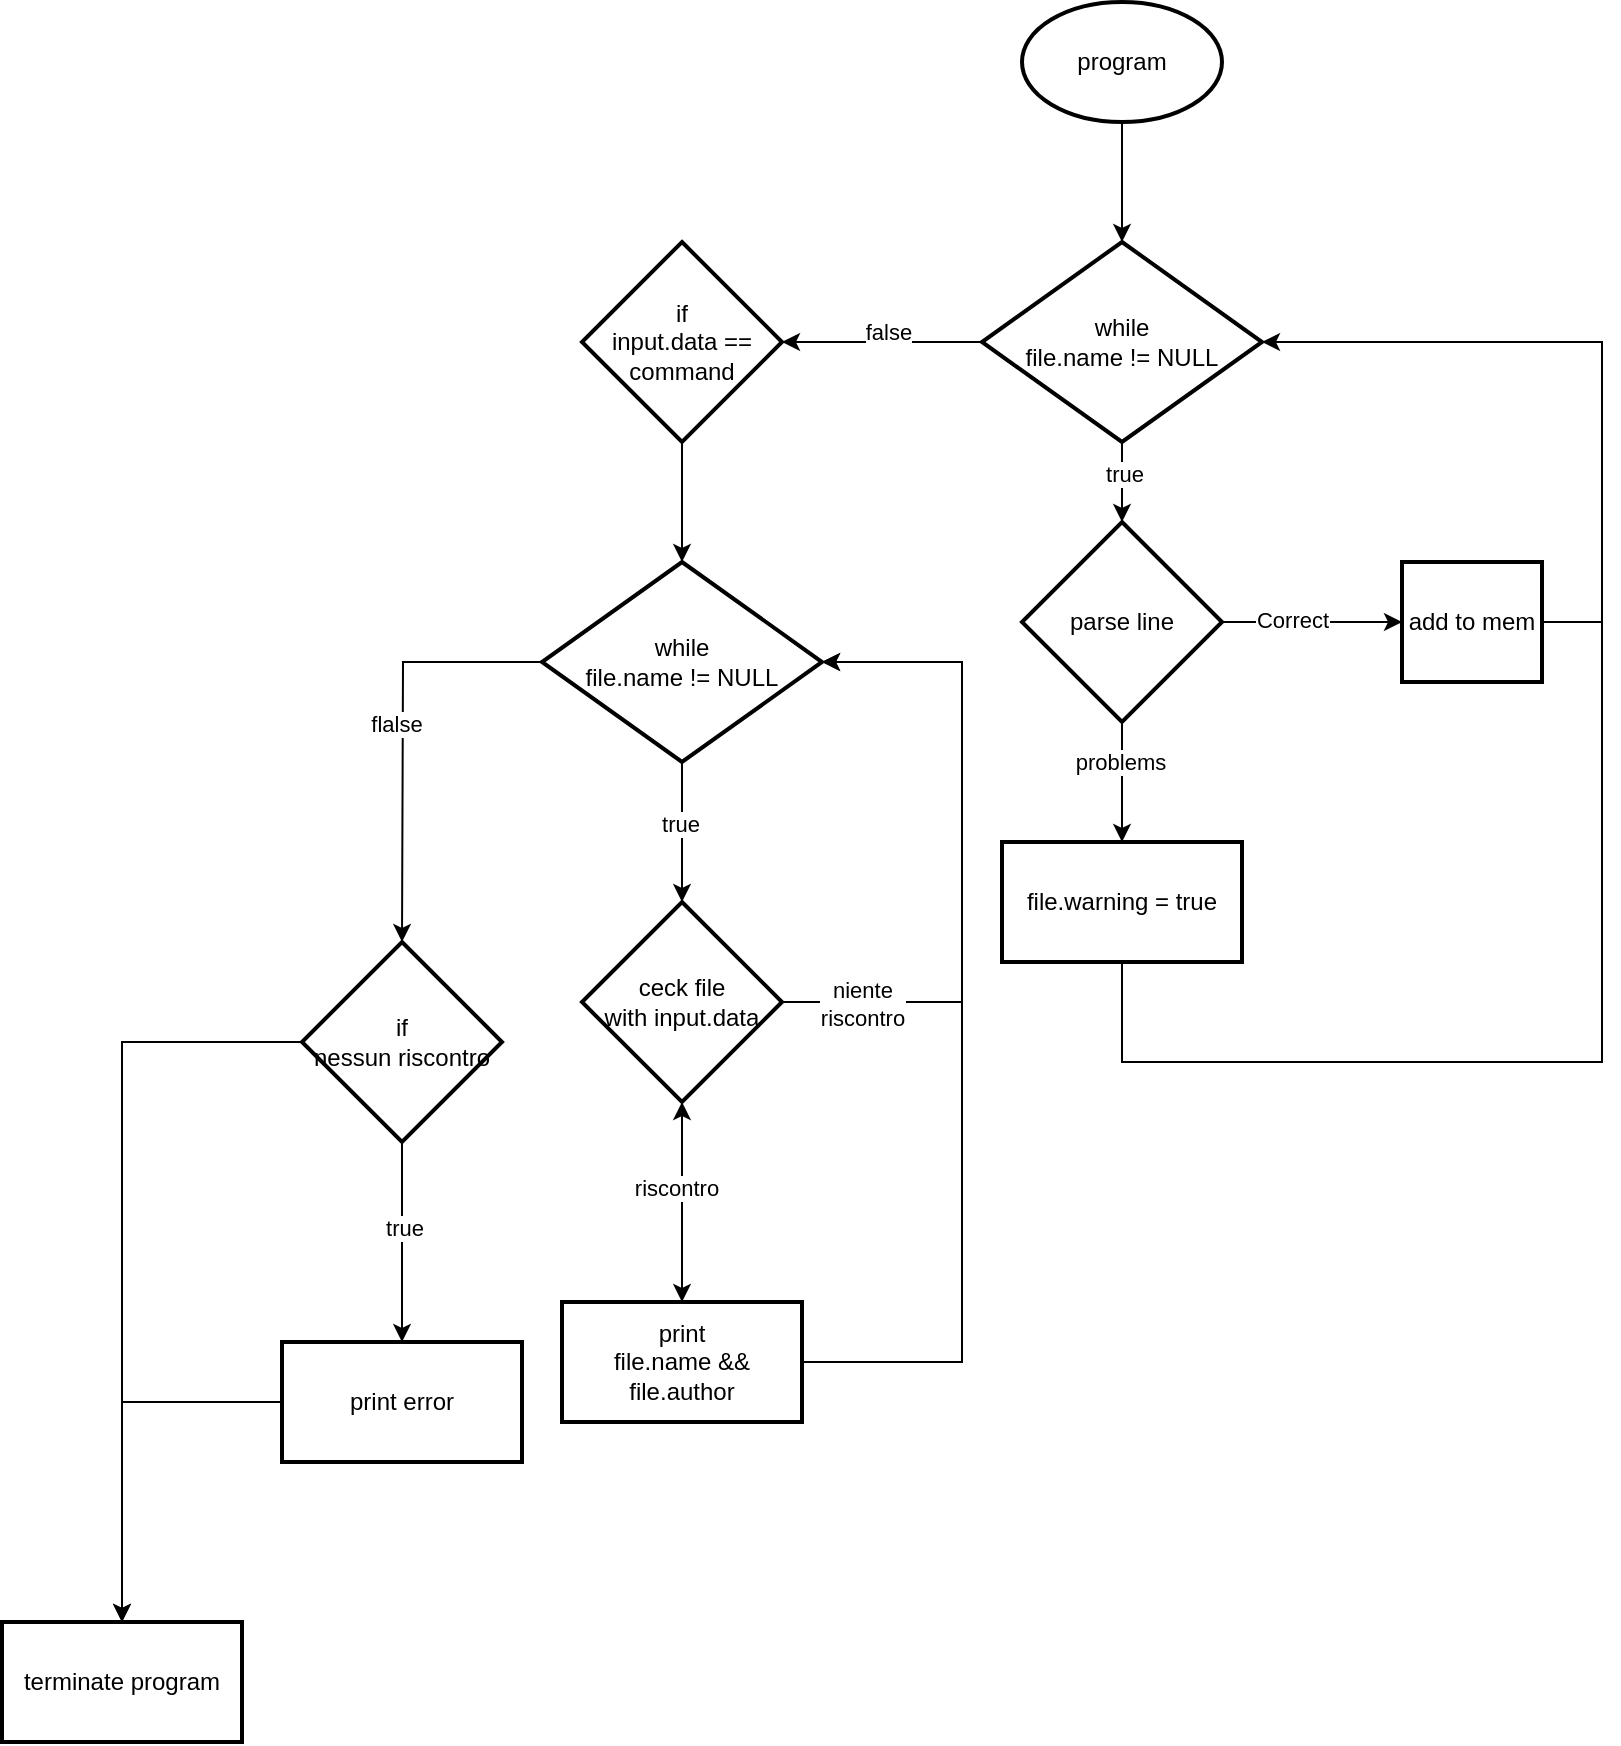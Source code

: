 <mxfile version="27.1.6">
  <diagram name="Page-1" id="688S1bulYXLg9qyN2jvg">
    <mxGraphModel dx="1614" dy="1557" grid="1" gridSize="10" guides="1" tooltips="1" connect="1" arrows="1" fold="1" page="1" pageScale="1" pageWidth="850" pageHeight="1100" math="0" shadow="0">
      <root>
        <mxCell id="0" />
        <mxCell id="1" parent="0" />
        <mxCell id="E5J5hMfUl2bYmEIMIdLP-15" value="" style="edgeStyle=orthogonalEdgeStyle;rounded=0;orthogonalLoop=1;jettySize=auto;html=1;entryX=0.5;entryY=0;entryDx=0;entryDy=0;entryPerimeter=0;" edge="1" parent="1" source="E5J5hMfUl2bYmEIMIdLP-8" target="E5J5hMfUl2bYmEIMIdLP-46">
          <mxGeometry relative="1" as="geometry">
            <mxPoint x="580" y="240" as="targetPoint" />
          </mxGeometry>
        </mxCell>
        <mxCell id="E5J5hMfUl2bYmEIMIdLP-8" value="program" style="strokeWidth=2;html=1;shape=mxgraph.flowchart.start_1;whiteSpace=wrap;" vertex="1" parent="1">
          <mxGeometry x="530" y="100" width="100" height="60" as="geometry" />
        </mxCell>
        <mxCell id="E5J5hMfUl2bYmEIMIdLP-17" value="" style="edgeStyle=orthogonalEdgeStyle;rounded=0;orthogonalLoop=1;jettySize=auto;html=1;" edge="1" parent="1" source="E5J5hMfUl2bYmEIMIdLP-41">
          <mxGeometry relative="1" as="geometry">
            <mxPoint x="580" y="380" as="targetPoint" />
          </mxGeometry>
        </mxCell>
        <mxCell id="E5J5hMfUl2bYmEIMIdLP-38" style="edgeStyle=orthogonalEdgeStyle;rounded=0;orthogonalLoop=1;jettySize=auto;html=1;exitX=0;exitY=0.5;exitDx=0;exitDy=0;exitPerimeter=0;" edge="1" parent="1" source="E5J5hMfUl2bYmEIMIdLP-46">
          <mxGeometry relative="1" as="geometry">
            <mxPoint x="520" y="270" as="sourcePoint" />
            <mxPoint x="410" y="270" as="targetPoint" />
            <Array as="points">
              <mxPoint x="420" y="270" />
            </Array>
          </mxGeometry>
        </mxCell>
        <mxCell id="E5J5hMfUl2bYmEIMIdLP-48" value="false" style="edgeLabel;html=1;align=center;verticalAlign=middle;resizable=0;points=[];" vertex="1" connectable="0" parent="E5J5hMfUl2bYmEIMIdLP-38">
          <mxGeometry x="-0.068" y="-5" relative="1" as="geometry">
            <mxPoint x="-1" as="offset" />
          </mxGeometry>
        </mxCell>
        <mxCell id="E5J5hMfUl2bYmEIMIdLP-19" value="" style="edgeStyle=orthogonalEdgeStyle;rounded=0;orthogonalLoop=1;jettySize=auto;html=1;exitX=0.5;exitY=1;exitDx=0;exitDy=0;exitPerimeter=0;" edge="1" parent="1" source="E5J5hMfUl2bYmEIMIdLP-41" target="E5J5hMfUl2bYmEIMIdLP-18">
          <mxGeometry relative="1" as="geometry">
            <mxPoint x="580" y="440" as="sourcePoint" />
          </mxGeometry>
        </mxCell>
        <mxCell id="E5J5hMfUl2bYmEIMIdLP-44" value="problems" style="edgeLabel;html=1;align=center;verticalAlign=middle;resizable=0;points=[];" vertex="1" connectable="0" parent="E5J5hMfUl2bYmEIMIdLP-19">
          <mxGeometry x="-0.333" y="-1" relative="1" as="geometry">
            <mxPoint as="offset" />
          </mxGeometry>
        </mxCell>
        <mxCell id="E5J5hMfUl2bYmEIMIdLP-21" value="" style="edgeStyle=orthogonalEdgeStyle;rounded=0;orthogonalLoop=1;jettySize=auto;html=1;exitX=1;exitY=0.5;exitDx=0;exitDy=0;exitPerimeter=0;" edge="1" parent="1" source="E5J5hMfUl2bYmEIMIdLP-41" target="E5J5hMfUl2bYmEIMIdLP-20">
          <mxGeometry relative="1" as="geometry">
            <mxPoint x="640" y="410" as="sourcePoint" />
          </mxGeometry>
        </mxCell>
        <mxCell id="E5J5hMfUl2bYmEIMIdLP-43" value="Correct" style="edgeLabel;html=1;align=center;verticalAlign=middle;resizable=0;points=[];" vertex="1" connectable="0" parent="E5J5hMfUl2bYmEIMIdLP-21">
          <mxGeometry x="-0.222" y="1" relative="1" as="geometry">
            <mxPoint as="offset" />
          </mxGeometry>
        </mxCell>
        <mxCell id="E5J5hMfUl2bYmEIMIdLP-31" style="edgeStyle=orthogonalEdgeStyle;rounded=0;orthogonalLoop=1;jettySize=auto;html=1;entryX=1;entryY=0.5;entryDx=0;entryDy=0;entryPerimeter=0;" edge="1" parent="1" source="E5J5hMfUl2bYmEIMIdLP-18" target="E5J5hMfUl2bYmEIMIdLP-46">
          <mxGeometry relative="1" as="geometry">
            <mxPoint x="640" y="270" as="targetPoint" />
            <Array as="points">
              <mxPoint x="580" y="630" />
              <mxPoint x="820" y="630" />
              <mxPoint x="820" y="270" />
            </Array>
          </mxGeometry>
        </mxCell>
        <mxCell id="E5J5hMfUl2bYmEIMIdLP-18" value="file.warning = true" style="whiteSpace=wrap;html=1;strokeWidth=2;" vertex="1" parent="1">
          <mxGeometry x="520" y="520" width="120" height="60" as="geometry" />
        </mxCell>
        <mxCell id="E5J5hMfUl2bYmEIMIdLP-20" value="add to mem" style="whiteSpace=wrap;html=1;strokeWidth=2;" vertex="1" parent="1">
          <mxGeometry x="720" y="380" width="70" height="60" as="geometry" />
        </mxCell>
        <mxCell id="E5J5hMfUl2bYmEIMIdLP-33" value="" style="endArrow=none;html=1;rounded=0;entryX=1;entryY=0.5;entryDx=0;entryDy=0;" edge="1" parent="1" target="E5J5hMfUl2bYmEIMIdLP-20">
          <mxGeometry width="50" height="50" relative="1" as="geometry">
            <mxPoint x="820" y="410" as="sourcePoint" />
            <mxPoint x="610" y="380" as="targetPoint" />
          </mxGeometry>
        </mxCell>
        <mxCell id="E5J5hMfUl2bYmEIMIdLP-42" value="" style="edgeStyle=orthogonalEdgeStyle;rounded=0;orthogonalLoop=1;jettySize=auto;html=1;exitX=0.5;exitY=1;exitDx=0;exitDy=0;exitPerimeter=0;" edge="1" parent="1" source="E5J5hMfUl2bYmEIMIdLP-46" target="E5J5hMfUl2bYmEIMIdLP-41">
          <mxGeometry relative="1" as="geometry">
            <mxPoint x="580" y="300" as="sourcePoint" />
            <mxPoint x="580" y="380" as="targetPoint" />
          </mxGeometry>
        </mxCell>
        <mxCell id="E5J5hMfUl2bYmEIMIdLP-47" value="true" style="edgeLabel;html=1;align=center;verticalAlign=middle;resizable=0;points=[];" vertex="1" connectable="0" parent="E5J5hMfUl2bYmEIMIdLP-42">
          <mxGeometry x="-0.199" y="1" relative="1" as="geometry">
            <mxPoint as="offset" />
          </mxGeometry>
        </mxCell>
        <mxCell id="E5J5hMfUl2bYmEIMIdLP-41" value="parse line" style="strokeWidth=2;html=1;shape=mxgraph.flowchart.decision;whiteSpace=wrap;" vertex="1" parent="1">
          <mxGeometry x="530" y="360" width="100" height="100" as="geometry" />
        </mxCell>
        <mxCell id="E5J5hMfUl2bYmEIMIdLP-46" value="while&lt;br&gt;file.name != NULL" style="strokeWidth=2;html=1;shape=mxgraph.flowchart.decision;whiteSpace=wrap;" vertex="1" parent="1">
          <mxGeometry x="510" y="220" width="140" height="100" as="geometry" />
        </mxCell>
        <mxCell id="E5J5hMfUl2bYmEIMIdLP-52" value="" style="edgeStyle=orthogonalEdgeStyle;rounded=0;orthogonalLoop=1;jettySize=auto;html=1;" edge="1" parent="1" source="E5J5hMfUl2bYmEIMIdLP-50" target="E5J5hMfUl2bYmEIMIdLP-51">
          <mxGeometry relative="1" as="geometry" />
        </mxCell>
        <mxCell id="E5J5hMfUl2bYmEIMIdLP-60" value="true" style="edgeLabel;html=1;align=center;verticalAlign=middle;resizable=0;points=[];" vertex="1" connectable="0" parent="E5J5hMfUl2bYmEIMIdLP-52">
          <mxGeometry x="-0.129" y="-1" relative="1" as="geometry">
            <mxPoint as="offset" />
          </mxGeometry>
        </mxCell>
        <mxCell id="E5J5hMfUl2bYmEIMIdLP-69" style="edgeStyle=orthogonalEdgeStyle;rounded=0;orthogonalLoop=1;jettySize=auto;html=1;" edge="1" parent="1" source="E5J5hMfUl2bYmEIMIdLP-50">
          <mxGeometry relative="1" as="geometry">
            <mxPoint x="220" y="570" as="targetPoint" />
          </mxGeometry>
        </mxCell>
        <mxCell id="E5J5hMfUl2bYmEIMIdLP-70" value="flalse" style="edgeLabel;html=1;align=center;verticalAlign=middle;resizable=0;points=[];" vertex="1" connectable="0" parent="E5J5hMfUl2bYmEIMIdLP-69">
          <mxGeometry x="-0.053" y="-4" relative="1" as="geometry">
            <mxPoint y="1" as="offset" />
          </mxGeometry>
        </mxCell>
        <mxCell id="E5J5hMfUl2bYmEIMIdLP-50" value="while&lt;br&gt;file.name != NULL" style="strokeWidth=2;html=1;shape=mxgraph.flowchart.decision;whiteSpace=wrap;" vertex="1" parent="1">
          <mxGeometry x="290" y="380" width="140" height="100" as="geometry" />
        </mxCell>
        <mxCell id="E5J5hMfUl2bYmEIMIdLP-55" value="" style="edgeStyle=orthogonalEdgeStyle;rounded=0;orthogonalLoop=1;jettySize=auto;html=1;" edge="1" parent="1" source="E5J5hMfUl2bYmEIMIdLP-51" target="E5J5hMfUl2bYmEIMIdLP-54">
          <mxGeometry relative="1" as="geometry" />
        </mxCell>
        <mxCell id="E5J5hMfUl2bYmEIMIdLP-61" style="edgeStyle=orthogonalEdgeStyle;rounded=0;orthogonalLoop=1;jettySize=auto;html=1;entryX=1;entryY=0.5;entryDx=0;entryDy=0;entryPerimeter=0;" edge="1" parent="1" source="E5J5hMfUl2bYmEIMIdLP-51" target="E5J5hMfUl2bYmEIMIdLP-50">
          <mxGeometry relative="1" as="geometry">
            <mxPoint x="480" y="430" as="targetPoint" />
            <Array as="points">
              <mxPoint x="500" y="600" />
              <mxPoint x="500" y="430" />
            </Array>
          </mxGeometry>
        </mxCell>
        <mxCell id="E5J5hMfUl2bYmEIMIdLP-67" value="niente&lt;br&gt;riscontro" style="edgeLabel;html=1;align=center;verticalAlign=middle;resizable=0;points=[];" vertex="1" connectable="0" parent="E5J5hMfUl2bYmEIMIdLP-61">
          <mxGeometry x="-0.006" y="-5" relative="1" as="geometry">
            <mxPoint x="-55" y="75" as="offset" />
          </mxGeometry>
        </mxCell>
        <mxCell id="E5J5hMfUl2bYmEIMIdLP-51" value="ceck file&lt;br&gt;with input.data" style="strokeWidth=2;html=1;shape=mxgraph.flowchart.decision;whiteSpace=wrap;" vertex="1" parent="1">
          <mxGeometry x="310" y="550" width="100" height="100" as="geometry" />
        </mxCell>
        <mxCell id="E5J5hMfUl2bYmEIMIdLP-56" value="" style="edgeStyle=orthogonalEdgeStyle;rounded=0;orthogonalLoop=1;jettySize=auto;html=1;" edge="1" parent="1" source="E5J5hMfUl2bYmEIMIdLP-54" target="E5J5hMfUl2bYmEIMIdLP-51">
          <mxGeometry relative="1" as="geometry" />
        </mxCell>
        <mxCell id="E5J5hMfUl2bYmEIMIdLP-57" value="riscontro" style="edgeLabel;html=1;align=center;verticalAlign=middle;resizable=0;points=[];" vertex="1" connectable="0" parent="E5J5hMfUl2bYmEIMIdLP-56">
          <mxGeometry x="0.137" y="3" relative="1" as="geometry">
            <mxPoint as="offset" />
          </mxGeometry>
        </mxCell>
        <mxCell id="E5J5hMfUl2bYmEIMIdLP-68" style="edgeStyle=orthogonalEdgeStyle;rounded=0;orthogonalLoop=1;jettySize=auto;html=1;entryX=1;entryY=0.5;entryDx=0;entryDy=0;entryPerimeter=0;" edge="1" parent="1" source="E5J5hMfUl2bYmEIMIdLP-54" target="E5J5hMfUl2bYmEIMIdLP-50">
          <mxGeometry relative="1" as="geometry">
            <mxPoint x="470" y="400" as="targetPoint" />
            <Array as="points">
              <mxPoint x="500" y="780" />
              <mxPoint x="500" y="430" />
            </Array>
          </mxGeometry>
        </mxCell>
        <mxCell id="E5J5hMfUl2bYmEIMIdLP-54" value="print &lt;br&gt;file.name &amp;amp;&amp;amp; file.author" style="whiteSpace=wrap;html=1;strokeWidth=2;" vertex="1" parent="1">
          <mxGeometry x="300" y="750" width="120" height="60" as="geometry" />
        </mxCell>
        <mxCell id="E5J5hMfUl2bYmEIMIdLP-58" value="if&lt;div&gt;input.data == command&lt;/div&gt;" style="strokeWidth=2;html=1;shape=mxgraph.flowchart.decision;whiteSpace=wrap;" vertex="1" parent="1">
          <mxGeometry x="310" y="220" width="100" height="100" as="geometry" />
        </mxCell>
        <mxCell id="E5J5hMfUl2bYmEIMIdLP-59" style="edgeStyle=orthogonalEdgeStyle;rounded=0;orthogonalLoop=1;jettySize=auto;html=1;entryX=0.5;entryY=0;entryDx=0;entryDy=0;entryPerimeter=0;" edge="1" parent="1" source="E5J5hMfUl2bYmEIMIdLP-58" target="E5J5hMfUl2bYmEIMIdLP-50">
          <mxGeometry relative="1" as="geometry" />
        </mxCell>
        <mxCell id="E5J5hMfUl2bYmEIMIdLP-73" value="" style="edgeStyle=orthogonalEdgeStyle;rounded=0;orthogonalLoop=1;jettySize=auto;html=1;" edge="1" parent="1" source="E5J5hMfUl2bYmEIMIdLP-71" target="E5J5hMfUl2bYmEIMIdLP-72">
          <mxGeometry relative="1" as="geometry" />
        </mxCell>
        <mxCell id="E5J5hMfUl2bYmEIMIdLP-76" value="true" style="edgeLabel;html=1;align=center;verticalAlign=middle;resizable=0;points=[];" vertex="1" connectable="0" parent="E5J5hMfUl2bYmEIMIdLP-73">
          <mxGeometry x="-0.143" y="1" relative="1" as="geometry">
            <mxPoint as="offset" />
          </mxGeometry>
        </mxCell>
        <mxCell id="E5J5hMfUl2bYmEIMIdLP-75" value="" style="edgeStyle=orthogonalEdgeStyle;rounded=0;orthogonalLoop=1;jettySize=auto;html=1;" edge="1" parent="1" source="E5J5hMfUl2bYmEIMIdLP-71" target="E5J5hMfUl2bYmEIMIdLP-74">
          <mxGeometry relative="1" as="geometry" />
        </mxCell>
        <mxCell id="E5J5hMfUl2bYmEIMIdLP-71" value="if&lt;br&gt;nessun riscontro" style="strokeWidth=2;html=1;shape=mxgraph.flowchart.decision;whiteSpace=wrap;" vertex="1" parent="1">
          <mxGeometry x="170" y="570" width="100" height="100" as="geometry" />
        </mxCell>
        <mxCell id="E5J5hMfUl2bYmEIMIdLP-77" style="edgeStyle=orthogonalEdgeStyle;rounded=0;orthogonalLoop=1;jettySize=auto;html=1;entryX=0.5;entryY=0;entryDx=0;entryDy=0;" edge="1" parent="1" source="E5J5hMfUl2bYmEIMIdLP-72" target="E5J5hMfUl2bYmEIMIdLP-74">
          <mxGeometry relative="1" as="geometry" />
        </mxCell>
        <mxCell id="E5J5hMfUl2bYmEIMIdLP-72" value="print error" style="whiteSpace=wrap;html=1;strokeWidth=2;" vertex="1" parent="1">
          <mxGeometry x="160" y="770" width="120" height="60" as="geometry" />
        </mxCell>
        <mxCell id="E5J5hMfUl2bYmEIMIdLP-74" value="terminate program" style="whiteSpace=wrap;html=1;strokeWidth=2;" vertex="1" parent="1">
          <mxGeometry x="20" y="910" width="120" height="60" as="geometry" />
        </mxCell>
      </root>
    </mxGraphModel>
  </diagram>
</mxfile>
